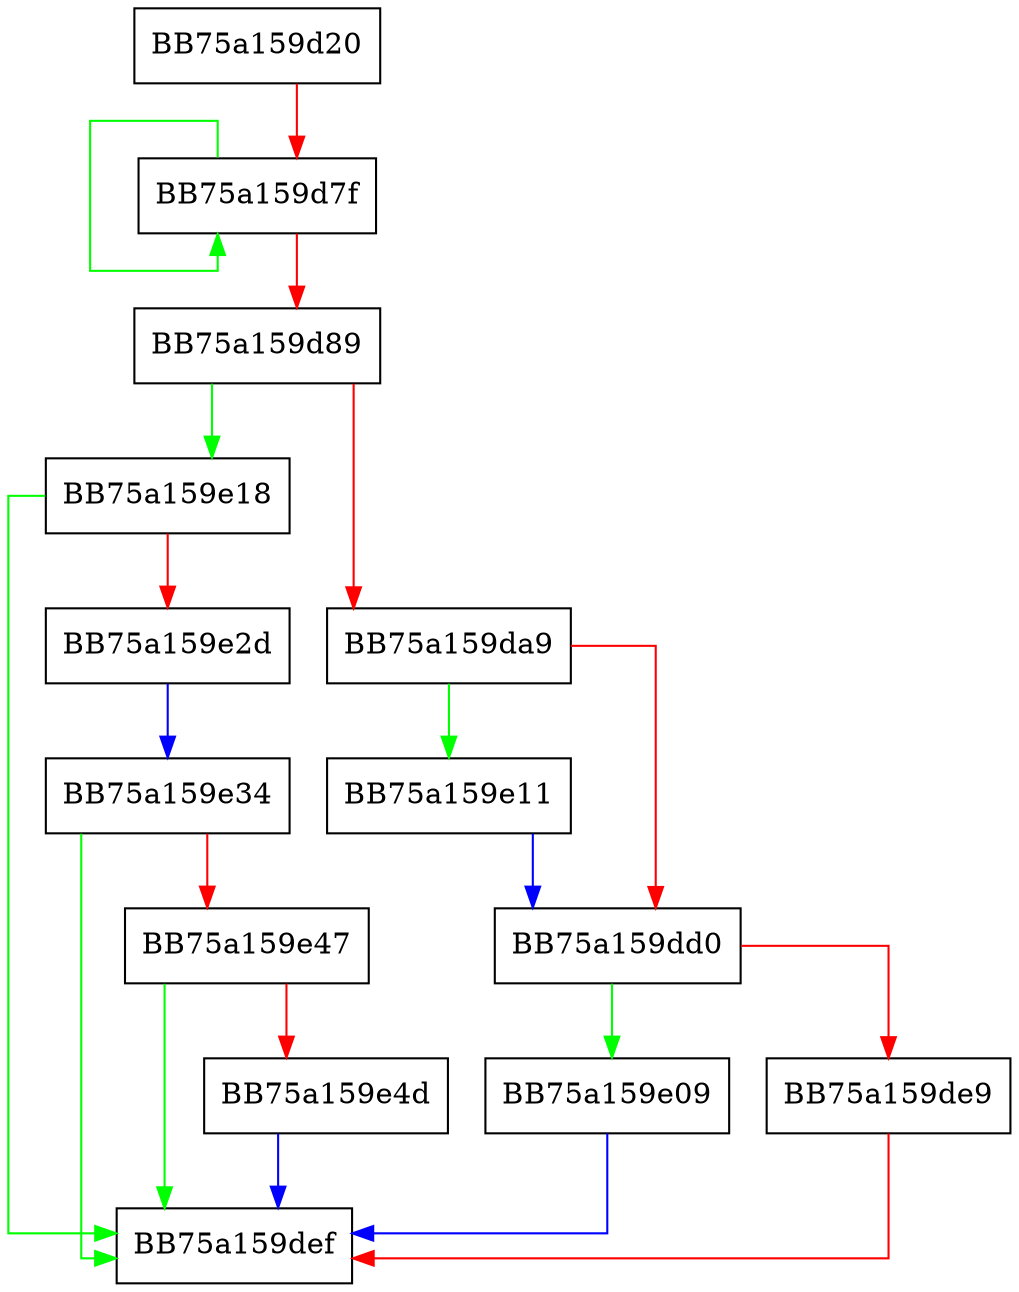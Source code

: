 digraph AddProcessOwner {
  node [shape="box"];
  graph [splines=ortho];
  BB75a159d20 -> BB75a159d7f [color="red"];
  BB75a159d7f -> BB75a159d7f [color="green"];
  BB75a159d7f -> BB75a159d89 [color="red"];
  BB75a159d89 -> BB75a159e18 [color="green"];
  BB75a159d89 -> BB75a159da9 [color="red"];
  BB75a159da9 -> BB75a159e11 [color="green"];
  BB75a159da9 -> BB75a159dd0 [color="red"];
  BB75a159dd0 -> BB75a159e09 [color="green"];
  BB75a159dd0 -> BB75a159de9 [color="red"];
  BB75a159de9 -> BB75a159def [color="red"];
  BB75a159e09 -> BB75a159def [color="blue"];
  BB75a159e11 -> BB75a159dd0 [color="blue"];
  BB75a159e18 -> BB75a159def [color="green"];
  BB75a159e18 -> BB75a159e2d [color="red"];
  BB75a159e2d -> BB75a159e34 [color="blue"];
  BB75a159e34 -> BB75a159def [color="green"];
  BB75a159e34 -> BB75a159e47 [color="red"];
  BB75a159e47 -> BB75a159def [color="green"];
  BB75a159e47 -> BB75a159e4d [color="red"];
  BB75a159e4d -> BB75a159def [color="blue"];
}
